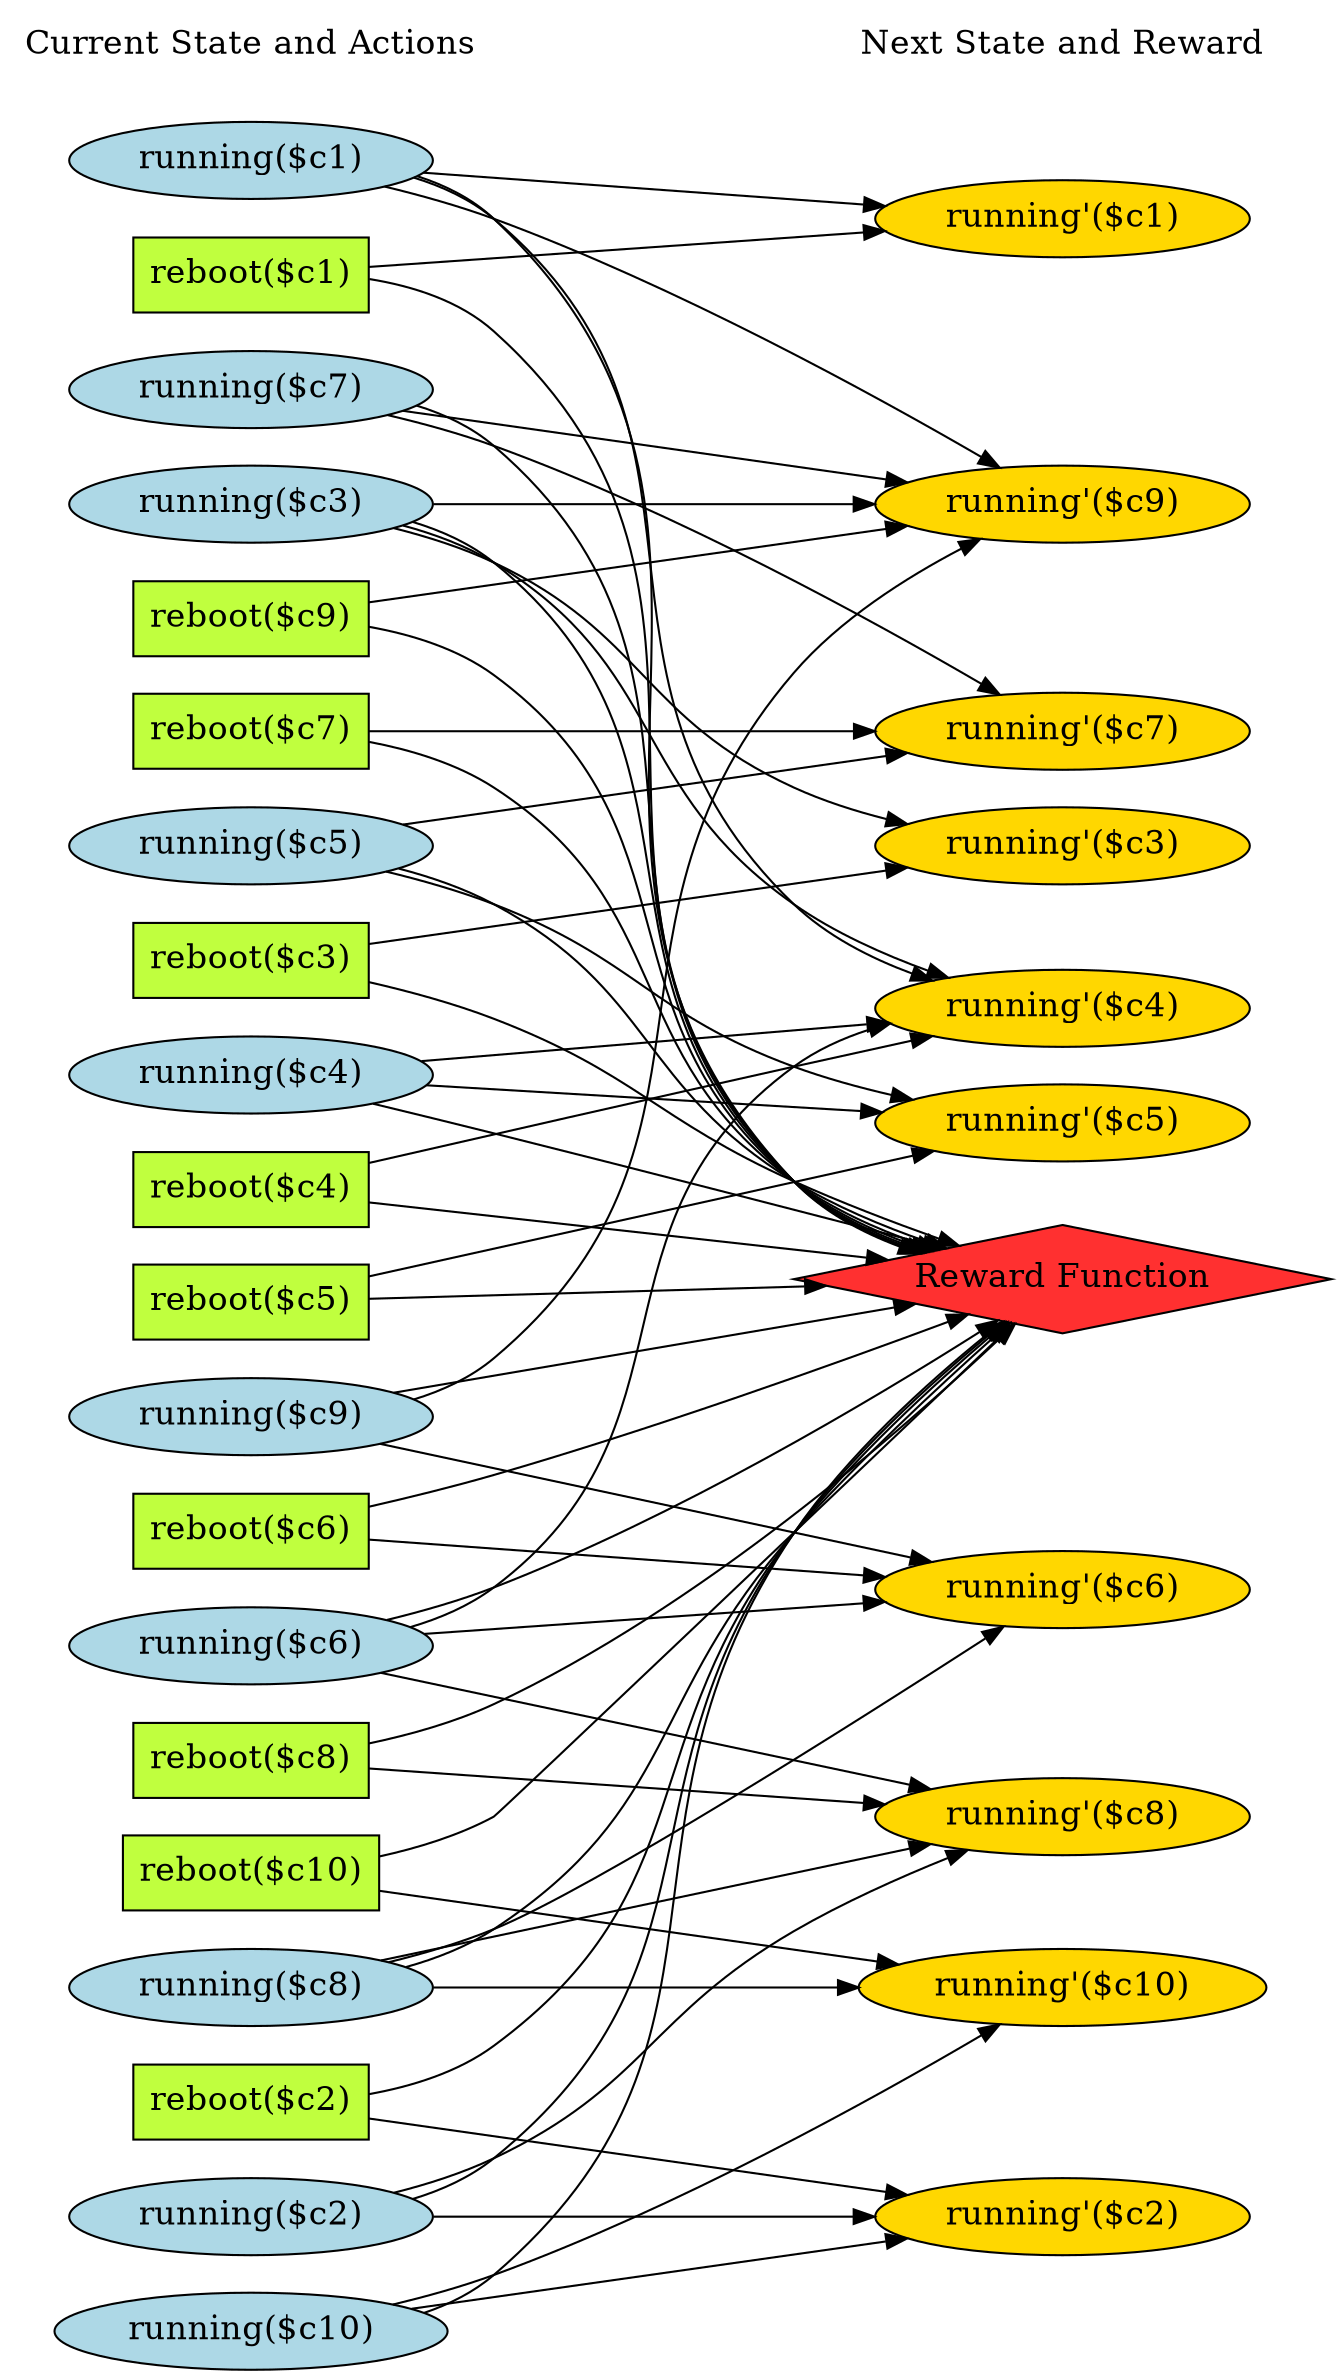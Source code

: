 digraph G {
	graph [bb="0,0,579,1118.4",
		fontname=Helvetica,
		fontsize=16,
		rankdir=LR,
		ranksep=2.00,
		ratio=auto,
		size=600
	];
	node [fontsize=16,
		label="\N"
	];
	{
		graph [rank=same];
		"reboot($c9)"		 [color=black,
			fillcolor=olivedrab1,
			height=0.5,
			pos="90.5,829.38",
			shape=box,
			style=filled,
			width=1.2778];
		"reboot($c7)"		 [color=black,
			fillcolor=olivedrab1,
			height=0.5,
			pos="90.5,775.38",
			shape=box,
			style=filled,
			width=1.2778];
		"reboot($c5)"		 [color=black,
			fillcolor=olivedrab1,
			height=0.5,
			pos="90.5,505.38",
			shape=box,
			style=filled,
			width=1.2778];
		"reboot($c3)"		 [color=black,
			fillcolor=olivedrab1,
			height=0.5,
			pos="90.5,667.38",
			shape=box,
			style=filled,
			width=1.2778];
		"running($c1)"		 [color=black,
			fillcolor=lightblue,
			height=0.51069,
			pos="90.5,1046.4",
			shape=ellipse,
			style=filled,
			width=1.9838];
		"reboot($c1)"		 [color=black,
			fillcolor=olivedrab1,
			height=0.5,
			pos="90.5,992.38",
			shape=box,
			style=filled,
			width=1.2778];
		"Current State and Actions"		 [color=black,
			fillcolor=white,
			height=0.5,
			pos="90.5,1100.4",
			shape=plaintext,
			style=bold,
			width=2.5139];
		"running($c8)"		 [color=black,
			fillcolor=lightblue,
			height=0.51069,
			pos="90.5,181.38",
			shape=ellipse,
			style=filled,
			width=1.9838];
		"running($c6)"		 [color=black,
			fillcolor=lightblue,
			height=0.51069,
			pos="90.5,343.38",
			shape=ellipse,
			style=filled,
			width=1.9838];
		"running($c4)"		 [color=black,
			fillcolor=lightblue,
			height=0.51069,
			pos="90.5,613.38",
			shape=ellipse,
			style=filled,
			width=1.9838];
		"running($c2)"		 [color=black,
			fillcolor=lightblue,
			height=0.51069,
			pos="90.5,73.385",
			shape=ellipse,
			style=filled,
			width=1.9838];
		"running($c10)"		 [color=black,
			fillcolor=lightblue,
			height=0.51069,
			pos="90.5,18.385",
			shape=ellipse,
			style=filled,
			width=2.1606];
		"reboot($c8)"		 [color=black,
			fillcolor=olivedrab1,
			height=0.5,
			pos="90.5,289.38",
			shape=box,
			style=filled,
			width=1.2778];
		"reboot($c6)"		 [color=black,
			fillcolor=olivedrab1,
			height=0.5,
			pos="90.5,397.38",
			shape=box,
			style=filled,
			width=1.2778];
		"reboot($c4)"		 [color=black,
			fillcolor=olivedrab1,
			height=0.5,
			pos="90.5,559.38",
			shape=box,
			style=filled,
			width=1.2778];
		"reboot($c2)"		 [color=black,
			fillcolor=olivedrab1,
			height=0.5,
			pos="90.5,127.38",
			shape=box,
			style=filled,
			width=1.2778];
		"running($c9)"		 [color=black,
			fillcolor=lightblue,
			height=0.51069,
			pos="90.5,451.38",
			shape=ellipse,
			style=filled,
			width=1.9838];
		"running($c7)"		 [color=black,
			fillcolor=lightblue,
			height=0.51069,
			pos="90.5,938.38",
			shape=ellipse,
			style=filled,
			width=1.9838];
		"running($c5)"		 [color=black,
			fillcolor=lightblue,
			height=0.51069,
			pos="90.5,721.38",
			shape=ellipse,
			style=filled,
			width=1.9838];
		"reboot($c10)"		 [color=black,
			fillcolor=olivedrab1,
			height=0.5,
			pos="90.5,235.38",
			shape=box,
			style=filled,
			width=1.3889];
		"running($c3)"		 [color=black,
			fillcolor=lightblue,
			height=0.51069,
			pos="90.5,883.38",
			shape=ellipse,
			style=filled,
			width=1.9838];
	}
	{
		graph [rank=same];
		"running'($c9)"		 [color=black,
			fillcolor=gold1,
			height=0.51069,
			pos="452,883.38",
			shape=ellipse,
			style=filled,
			width=2.0428];
		"running'($c3)"		 [color=black,
			fillcolor=gold1,
			height=0.51069,
			pos="452,714.38",
			shape=ellipse,
			style=filled,
			width=2.0428];
		"running'($c1)"		 [color=black,
			fillcolor=gold1,
			height=0.51069,
			pos="452,1019.4",
			shape=ellipse,
			style=filled,
			width=2.0428];
		"running'($c7)"		 [color=black,
			fillcolor=gold1,
			height=0.51069,
			pos="452,775.38",
			shape=ellipse,
			style=filled,
			width=2.0428];
		"Next State and Reward"		 [color=black,
			fillcolor=white,
			height=0.5,
			pos="452,1100.4",
			shape=plaintext,
			style=bold,
			width=2.25];
		"Reward Function"		 [color=black,
			fillcolor=firebrick1,
			height=0.72222,
			pos="452,510.38",
			shape=diamond,
			style=filled,
			width=3.5278];
		"running'($c5)"		 [color=black,
			fillcolor=gold1,
			height=0.51069,
			pos="452,583.38",
			shape=ellipse,
			style=filled,
			width=2.0428];
		"running'($c4)"		 [color=black,
			fillcolor=gold1,
			height=0.51069,
			pos="452,638.38",
			shape=ellipse,
			style=filled,
			width=2.0428];
		"running'($c2)"		 [color=black,
			fillcolor=gold1,
			height=0.51069,
			pos="452,73.385",
			shape=ellipse,
			style=filled,
			width=2.0428];
		"running'($c8)"		 [color=black,
			fillcolor=gold1,
			height=0.51069,
			pos="452,262.38",
			shape=ellipse,
			style=filled,
			width=2.0428];
		"running'($c6)"		 [color=black,
			fillcolor=gold1,
			height=0.51069,
			pos="452,370.38",
			shape=ellipse,
			style=filled,
			width=2.0428];
		"running'($c10)"		 [color=black,
			fillcolor=gold1,
			height=0.51069,
			pos="452,181.38",
			shape=ellipse,
			style=filled,
			width=2.2195];
	}
	"reboot($c9)" -> "running'($c9)"	 [color=black,
		pos="e,388.53,874 136.67,836.17 197.45,845.3 306.29,861.65 378.58,872.51",
		style=solid];
	"reboot($c9)" -> "Reward Function"	 [pos="e,389.19,523.67 136.95,822.59 152.13,818.62 168.38,812.33 181,802.38 280.53,724 227.75,637.57 325,556.38 340.68,543.3 360.39,533.78 \
379.55,526.92"];
	"reboot($c7)" -> "running'($c7)"	 [color=black,
		pos="e,378.35,775.38 136.67,775.38 194.54,775.38 295.98,775.38 367.96,775.38",
		style=solid];
	"reboot($c7)" -> "Reward Function"	 [pos="e,392.01,524.2 136.8,767.64 151.79,763.59 167.96,757.5 181,748.38 268.42,687.27 239.36,619.97 325,556.38 341.95,543.8 362.7,534.36 \
382.43,527.41"];
	"reboot($c5)" -> "Reward Function"	 [pos="e,332.76,508.74 136.67,506.01 183.12,506.66 257.63,507.7 322.45,508.6"];
	"reboot($c5)" -> "running'($c5)"	 [color=black,
		pos="e,396.03,571.46 136.67,515.18 199.62,528.84 314.09,553.68 386.15,569.31",
		style=solid];
	"reboot($c3)" -> "running'($c3)"	 [color=black,
		pos="e,386.6,705.97 136.67,673.29 196.91,681.17 304.36,695.21 376.64,704.66",
		style=solid];
	"reboot($c3)" -> "Reward Function"	 [pos="e,401.71,526.1 136.86,655.95 151.23,651.73 167.01,646.47 181,640.38 248.94,610.81 257.93,587.88 325,556.38 346.39,546.34 370.61,\
537.03 392.07,529.46"];
	"running($c1)" -> "running'($c9)"	 [color=black,
		pos="e,421.81,900.21 140.8,1033.2 154.02,1029.2 168.19,1024.5 181,1019.4 266.53,985.24 361.66,934.01 413.04,905.16",
		style=solid];
	"running($c1)" -> "running'($c1)"	 [color=black,
		pos="e,381.4,1024.6 159.54,1041.3 219.83,1036.7 307.89,1030.1 371.42,1025.4",
		style=solid];
	"running($c1)" -> "Reward Function"	 [pos="e,383.92,522.54 152.27,1036.8 162.88,1032.9 173.05,1027.3 181,1019.4 334.03,867.65 176.36,712.42 325,556.38 338.34,542.39 356.28,\
532.63 374.43,525.83"];
	"running($c1)" -> "running'($c4)"	 [color=black,
		pos="e,394.55,650.05 150.68,1036.5 161.67,1032.5 172.39,1027 181,1019.4 301.14,912.45 209.11,798.91 325,687.38 341.5,671.51 363.72,660.61 \
384.91,653.21",
		style=solid];
	"reboot($c1)" -> "running'($c1)"	 [color=black,
		pos="e,381.36,1014.2 136.67,995.78 195.35,1000.2 298.82,1008 370.96,1013.4",
		style=solid];
	"reboot($c1)" -> "Reward Function"	 [pos="e,384.92,522.67 136.7,987.24 152.39,983.43 169.03,976.82 181,965.38 320.34,832.25 189.52,693.44 325,556.38 338.73,542.49 356.99,\
532.77 375.34,525.97"];
	"Current State and Actions" -> "Next State and Reward"	 [color=black,
		pos="e,370.92,1100.4 181.29,1100.4 236.11,1100.4 305.97,1100.4 360.86,1100.4",
		style=invis];
	"running($c8)" -> "Reward Function"	 [pos="e,425.08,489.61 147.92,192.54 159.49,196.4 171.13,201.54 181,208.38 267.78,268.57 253.37,319.79 325,397.38 354.08,428.89 390.94,\
461.19 417.27,483.14"];
	"running($c8)" -> "running'($c8)"	 [color=black,
		pos="e,396.68,250.15 144.93,193.42 209.44,207.96 317.82,232.38 386.8,247.92",
		style=solid];
	"running($c8)" -> "running'($c6)"	 [color=black,
		pos="e,424.2,353.14 142,194.24 154.94,198.18 168.68,202.93 181,208.38 228.41,229.37 353.78,308.19 415.56,347.62",
		style=solid];
	"running($c8)" -> "running'($c10)"	 [color=black,
		pos="e,371.81,181.38 162.1,181.38 219.24,181.38 300.07,181.38 361.7,181.38",
		style=solid];
	"running($c6)" -> "Reward Function"	 [pos="e,418.68,491.12 140.84,356.49 154.06,360.48 168.22,365.2 181,370.38 265,404.49 357.77,455.82 409.77,485.93"];
	"running($c6)" -> "running'($c4)"	 [color=black,
		pos="e,381.41,633.21 149.46,354.05 160.67,357.93 171.78,363.2 181,370.38 279.14,446.82 224.09,537.65 325,610.38 338.55,620.15 354.89,\
626.6 371.25,630.84",
		style=solid];
	"running($c6)" -> "running'($c8)"	 [color=black,
		pos="e,396.68,274.62 144.93,331.35 209.44,316.81 317.82,292.39 386.8,276.85",
		style=solid];
	"running($c6)" -> "running'($c6)"	 [color=black,
		pos="e,381.4,365.16 159.54,348.5 219.83,353.02 307.89,359.64 371.42,364.41",
		style=solid];
	"running($c4)" -> "Reward Function"	 [pos="e,398.27,525.49 138.87,599.81 202.97,581.45 317.46,548.64 388.54,528.28"];
	"running($c4)" -> "running'($c5)"	 [color=black,
		pos="e,381.99,589.14 158.7,607.78 219.17,602.73 308.09,595.31 371.96,589.98",
		style=solid];
	"running($c4)" -> "running'($c4)"	 [color=black,
		pos="e,380.78,633.5 159.54,618.12 219.51,622.29 306.96,628.37 370.42,632.78",
		style=solid];
	"running($c2)" -> "Reward Function"	 [pos="e,422.81,490.28 150.43,83.591 161.44,87.5 172.23,92.907 181,100.38 292.61,195.58 236.74,280.21 325,397.38 350.55,431.31 387.42,462.95 \
414.68,484.07"];
	"running($c2)" -> "running'($c2)"	 [color=black,
		pos="e,378.41,73.385 162.1,73.385 221.27,73.385 305.85,73.385 368.21,73.385",
		style=solid];
	"running($c2)" -> "running'($c8)"	 [color=black,
		pos="e,409.23,247.38 143.81,85.813 156.33,89.691 169.41,94.525 181,100.38 252.39,136.49 255.74,168.34 325,208.38 348.63,222.05 376.38,\
234.31 399.81,243.68",
		style=solid];
	"running($c10)" -> "Reward Function"	 [pos="e,422.04,490.45 152.67,29.577 163,33.579 172.96,39.011 181,46.385 305.25,160.37 227.78,259.62 325,397.38 349.41,431.98 386.26,463.43 \
413.81,484.32"];
	"running($c10)" -> "running'($c2)"	 [color=black,
		pos="e,388.94,63.89 156.19,28.281 218.84,37.866 313.66,52.373 378.75,62.332",
		style=solid];
	"running($c10)" -> "running'($c10)"	 [color=black,
		pos="e,420.96,164.36 141.24,32.391 154.32,36.495 168.32,41.269 181,46.385 265.82,80.601 360.48,130.91 412.13,159.46",
		style=solid];
	"reboot($c8)" -> "Reward Function"	 [pos="e,427.45,489.26 136.76,299.9 151.28,304.09 167.17,309.57 181,316.38 275.16,362.8 371.81,441.19 419.88,482.68"];
	"reboot($c8)" -> "running'($c8)"	 [color=black,
		pos="e,381.36,267.61 136.67,285.99 195.35,281.58 298.82,273.81 370.96,268.4",
		style=solid];
	"reboot($c6)" -> "Reward Function"	 [pos="e,401.8,494.46 136.61,410.85 150.83,415.13 166.58,419.91 181,424.38 253.92,446.99 337.65,473.79 392.28,491.4"];
	"reboot($c6)" -> "running'($c6)"	 [color=black,
		pos="e,381.36,375.61 136.67,393.99 195.35,389.58 298.82,381.81 370.96,376.4",
		style=solid];
	"reboot($c4)" -> "Reward Function"	 [pos="e,375.3,520.7 136.67,553.23 193.85,545.43 293.56,531.84 365.36,522.06"];
	"reboot($c4)" -> "running'($c4)"	 [color=black,
		pos="e,396.33,626.37 136.67,569.31 199.71,583.16 314.42,608.37 386.46,624.2",
		style=solid];
	"reboot($c2)" -> "Reward Function"	 [pos="e,423.72,489.96 136.92,134.22 152.1,138.2 168.35,144.48 181,154.38 279.83,231.79 245.35,300.35 325,397.38 352.03,430.32 388.87,462.19 \
415.72,483.65"];
	"reboot($c2)" -> "running'($c2)"	 [color=black,
		pos="e,388.53,82.768 136.67,120.6 197.45,111.47 306.29,95.121 378.58,84.263",
		style=solid];
	"running($c9)" -> "running'($c9)"	 [color=black,
		pos="e,414.89,867.34 150.63,461.36 161.63,465.29 172.36,470.76 181,478.38 299.18,582.62 222.42,682.76 325,802.38 347.11,828.17 379.45,\
848.72 405.83,862.68",
		style=solid];
	"running($c9)" -> "Reward Function"	 [pos="e,380.91,498.88 151.27,461.19 211.37,471.06 304.42,486.33 370.89,497.24"];
	"running($c9)" -> "running'($c6)"	 [color=black,
		pos="e,396.68,382.62 144.93,439.35 209.44,424.81 317.82,400.39 386.8,384.85",
		style=solid];
	"running($c7)" -> "running'($c9)"	 [color=black,
		pos="e,388.81,892.9 152.48,929.05 215.08,919.48 312.45,904.58 378.84,894.42",
		style=solid];
	"running($c7)" -> "running'($c7)"	 [color=black,
		pos="e,421.36,792.19 139.38,924.96 152.99,920.73 167.71,915.74 181,910.38 266.05,876.08 360.99,825.59 412.55,797.08",
		style=solid];
	"running($c7)" -> "Reward Function"	 [pos="e,386.01,522.91 150.37,928.08 161.52,924.01 172.37,918.32 181,910.38 305.99,795.38 202.74,674.29 325,556.38 339.2,542.69 357.81,\
533.02 376.34,526.21"];
	"running($c5)" -> "running'($c7)"	 [color=black,
		pos="e,388.51,766 152.48,730.55 214.98,739.93 312.15,754.53 378.54,764.5",
		style=solid];
	"running($c5)" -> "Reward Function"	 [pos="e,396.01,524.99 145.75,709.49 157.81,705.64 170.21,700.69 181,694.38 257.55,649.68 249.76,603.25 325,556.38 343.77,544.69 365.95,\
535.35 386.43,528.21"];
	"running($c5)" -> "running'($c5)"	 [color=black,
		pos="e,389.33,593.19 141.94,708.38 154.88,704.45 168.63,699.73 181,694.38 248.81,665.08 256.15,638.15 325,611.38 342.18,604.71 361.33,\
599.43 379.41,595.34",
		style=solid];
	"reboot($c10)" -> "Reward Function"	 [pos="e,427.17,489.3 140.56,245.79 154.19,249.83 168.63,255.25 181,262.38 257,306.21 260.34,338.1 325,397.38 356.99,426.72 394.02,459.82 \
419.61,482.58"];
	"reboot($c10)" -> "running'($c10)"	 [color=black,
		pos="e,384.67,191.35 140.73,227.99 201.03,218.93 303.85,203.49 374.49,192.88",
		style=solid];
	"running($c3)" -> "running'($c9)"	 [color=black,
		pos="e,378.41,883.38 162.1,883.38 221.27,883.38 305.85,883.38 368.21,883.38",
		style=solid];
	"running($c3)" -> "running'($c3)"	 [color=black,
		pos="e,392.57,725.27 143.81,870.96 156.33,867.08 169.41,862.24 181,856.38 252.39,820.28 253.09,783.44 325,748.38 342.95,739.64 363.48,\
732.88 382.68,727.78",
		style=solid];
	"running($c3)" -> "Reward Function"	 [pos="e,387.2,523.28 150.45,873.21 161.47,869.29 172.25,863.88 181,856.38 293.34,760.19 215.45,655.75 325,556.38 339.83,542.93 358.91,\
533.33 377.71,526.51"];
	"running($c3)" -> "running'($c4)"	 [color=black,
		pos="e,400.62,651.66 147.18,871.97 158.91,868.12 170.81,863.05 181,856.38 263.59,802.38 244.57,744.56 325,687.38 344.75,673.35 369.05,\
662.66 391.04,654.91",
		style=solid];
}
